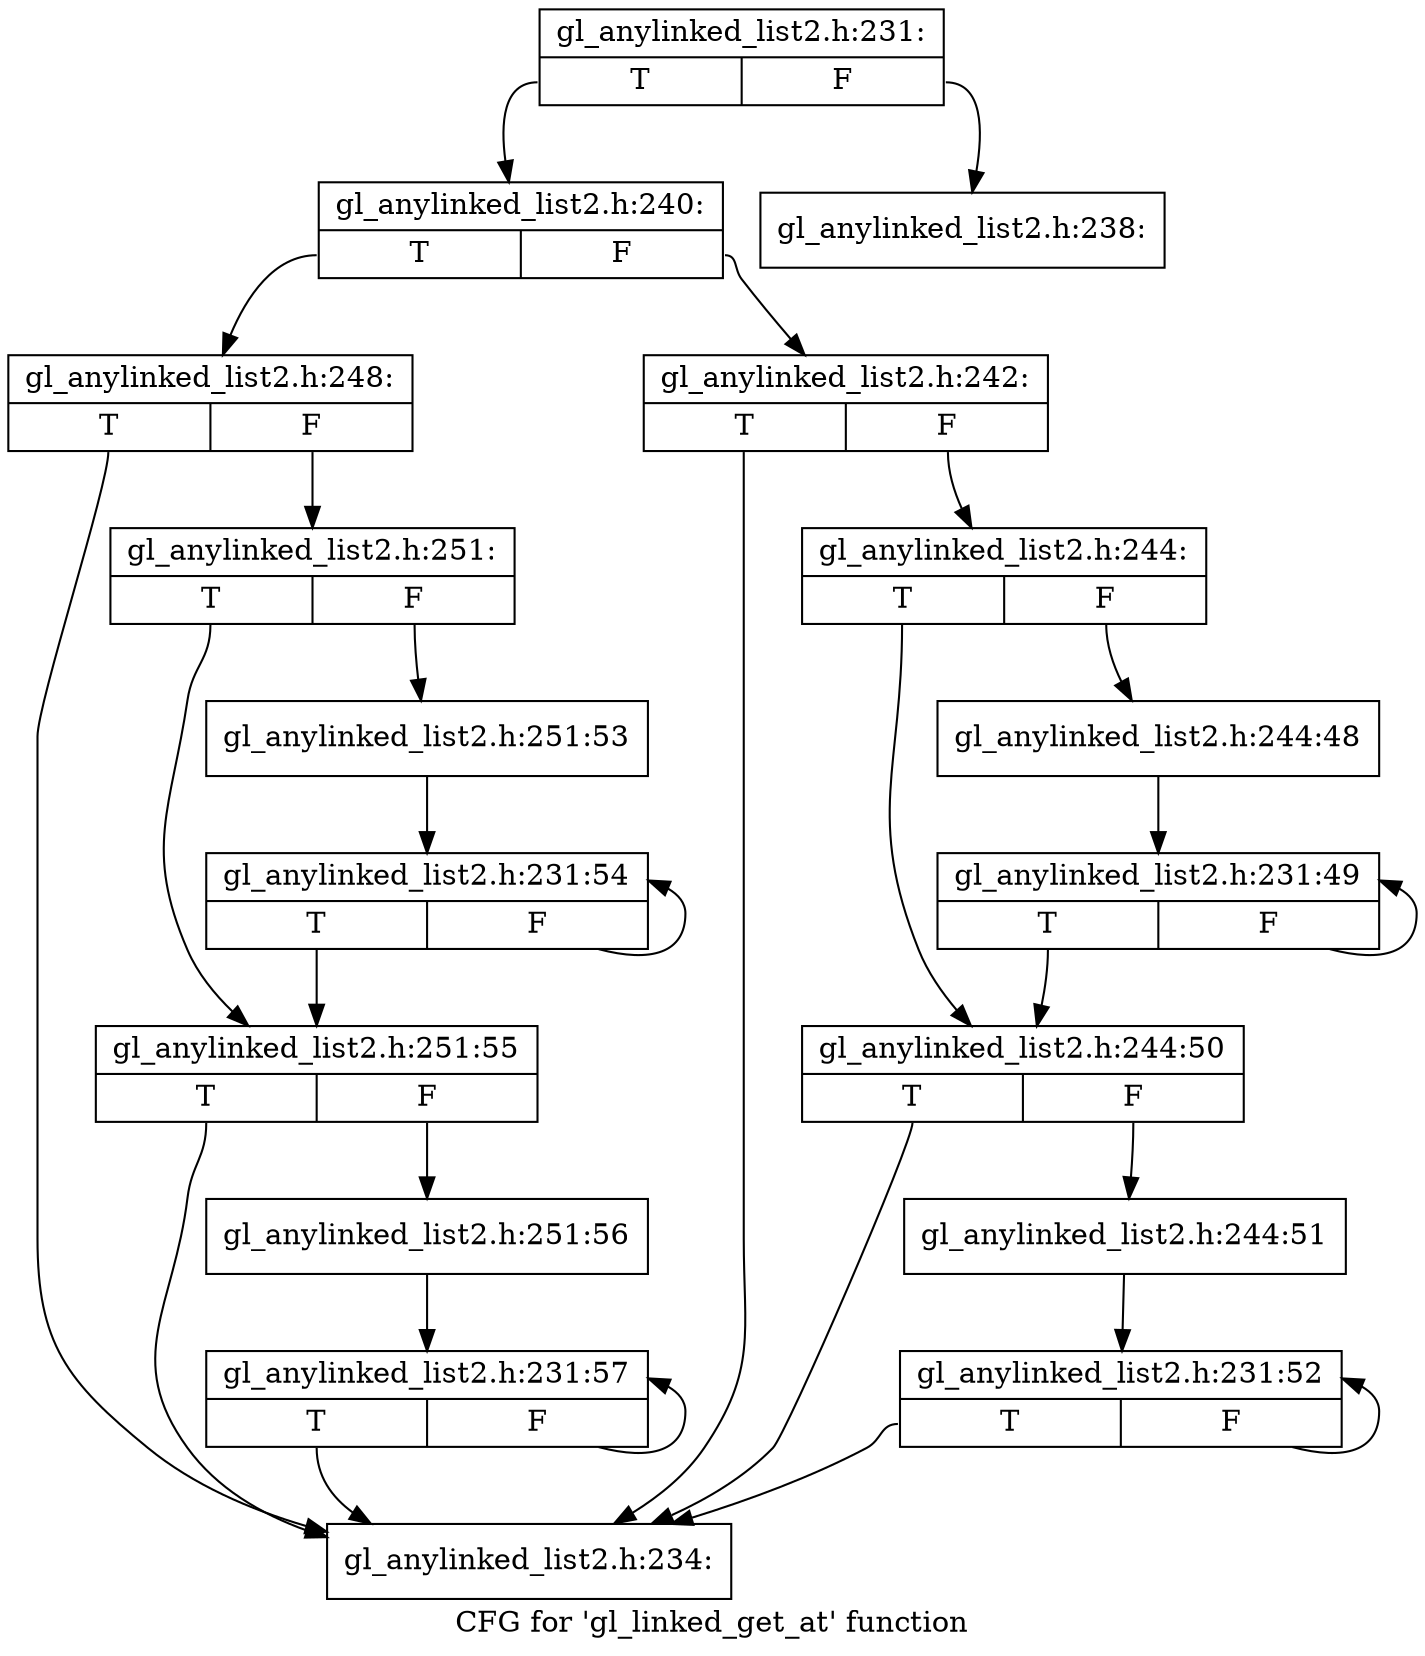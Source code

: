 digraph "CFG for 'gl_linked_get_at' function" {
	label="CFG for 'gl_linked_get_at' function";

	Node0xc736070 [shape=record,label="{gl_anylinked_list2.h:231:|{<s0>T|<s1>F}}"];
	Node0xc736070:s0 -> Node0xc739d40;
	Node0xc736070:s1 -> Node0xc739cd0;
	Node0xc739cd0 [shape=record,label="{gl_anylinked_list2.h:238:}"];
	Node0xc739d40 [shape=record,label="{gl_anylinked_list2.h:240:|{<s0>T|<s1>F}}"];
	Node0xc739d40:s0 -> Node0xc726790;
	Node0xc739d40:s1 -> Node0xc73a950;
	Node0xc73a950 [shape=record,label="{gl_anylinked_list2.h:242:|{<s0>T|<s1>F}}"];
	Node0xc73a950:s0 -> Node0xc726740;
	Node0xc73a950:s1 -> Node0xc774470;
	Node0xc774470 [shape=record,label="{gl_anylinked_list2.h:244:|{<s0>T|<s1>F}}"];
	Node0xc774470:s0 -> Node0xc87ec90;
	Node0xc774470:s1 -> Node0xc8822b0;
	Node0xc8822b0 [shape=record,label="{gl_anylinked_list2.h:244:48}"];
	Node0xc8822b0 -> Node0xc87eaa0;
	Node0xc87eaa0 [shape=record,label="{gl_anylinked_list2.h:231:49|{<s0>T|<s1>F}}"];
	Node0xc87eaa0:s0 -> Node0xc87ec90;
	Node0xc87eaa0:s1 -> Node0xc87eaa0;
	Node0xc87ec90 [shape=record,label="{gl_anylinked_list2.h:244:50|{<s0>T|<s1>F}}"];
	Node0xc87ec90:s0 -> Node0xc726740;
	Node0xc87ec90:s1 -> Node0xc73a290;
	Node0xc73a290 [shape=record,label="{gl_anylinked_list2.h:244:51}"];
	Node0xc73a290 -> Node0xc73a7b0;
	Node0xc73a7b0 [shape=record,label="{gl_anylinked_list2.h:231:52|{<s0>T|<s1>F}}"];
	Node0xc73a7b0:s0 -> Node0xc726740;
	Node0xc73a7b0:s1 -> Node0xc73a7b0;
	Node0xc726790 [shape=record,label="{gl_anylinked_list2.h:248:|{<s0>T|<s1>F}}"];
	Node0xc726790:s0 -> Node0xc726740;
	Node0xc726790:s1 -> Node0xc7b8be0;
	Node0xc7b8be0 [shape=record,label="{gl_anylinked_list2.h:251:|{<s0>T|<s1>F}}"];
	Node0xc7b8be0:s0 -> Node0xc7b60d0;
	Node0xc7b8be0:s1 -> Node0xc8753d0;
	Node0xc8753d0 [shape=record,label="{gl_anylinked_list2.h:251:53}"];
	Node0xc8753d0 -> Node0xc878f50;
	Node0xc878f50 [shape=record,label="{gl_anylinked_list2.h:231:54|{<s0>T|<s1>F}}"];
	Node0xc878f50:s0 -> Node0xc7b60d0;
	Node0xc878f50:s1 -> Node0xc878f50;
	Node0xc7b60d0 [shape=record,label="{gl_anylinked_list2.h:251:55|{<s0>T|<s1>F}}"];
	Node0xc7b60d0:s0 -> Node0xc726740;
	Node0xc7b60d0:s1 -> Node0xc7bd2d0;
	Node0xc7bd2d0 [shape=record,label="{gl_anylinked_list2.h:251:56}"];
	Node0xc7bd2d0 -> Node0xc73c930;
	Node0xc73c930 [shape=record,label="{gl_anylinked_list2.h:231:57|{<s0>T|<s1>F}}"];
	Node0xc73c930:s0 -> Node0xc726740;
	Node0xc73c930:s1 -> Node0xc73c930;
	Node0xc726740 [shape=record,label="{gl_anylinked_list2.h:234:}"];
}
